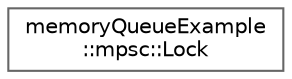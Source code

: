digraph "Graphical Class Hierarchy"
{
 // LATEX_PDF_SIZE
  bgcolor="transparent";
  edge [fontname=Helvetica,fontsize=10,labelfontname=Helvetica,labelfontsize=10];
  node [fontname=Helvetica,fontsize=10,shape=box,height=0.2,width=0.4];
  rankdir="LR";
  Node0 [id="Node000000",label="memoryQueueExample\l::mpsc::Lock",height=0.2,width=0.4,color="grey40", fillcolor="white", style="filled",URL="$dd/d1b/structmemoryQueueExample_1_1mpsc_1_1Lock.html",tooltip=" "];
}
